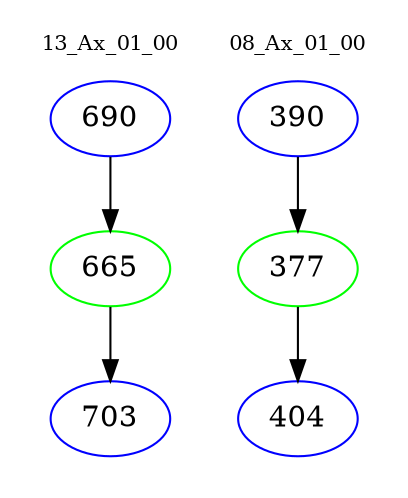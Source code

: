 digraph{
subgraph cluster_0 {
color = white
label = "13_Ax_01_00";
fontsize=10;
T0_690 [label="690", color="blue"]
T0_690 -> T0_665 [color="black"]
T0_665 [label="665", color="green"]
T0_665 -> T0_703 [color="black"]
T0_703 [label="703", color="blue"]
}
subgraph cluster_1 {
color = white
label = "08_Ax_01_00";
fontsize=10;
T1_390 [label="390", color="blue"]
T1_390 -> T1_377 [color="black"]
T1_377 [label="377", color="green"]
T1_377 -> T1_404 [color="black"]
T1_404 [label="404", color="blue"]
}
}
